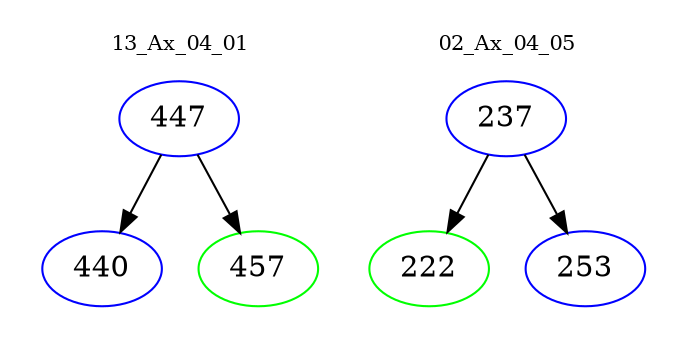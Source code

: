 digraph{
subgraph cluster_0 {
color = white
label = "13_Ax_04_01";
fontsize=10;
T0_447 [label="447", color="blue"]
T0_447 -> T0_440 [color="black"]
T0_440 [label="440", color="blue"]
T0_447 -> T0_457 [color="black"]
T0_457 [label="457", color="green"]
}
subgraph cluster_1 {
color = white
label = "02_Ax_04_05";
fontsize=10;
T1_237 [label="237", color="blue"]
T1_237 -> T1_222 [color="black"]
T1_222 [label="222", color="green"]
T1_237 -> T1_253 [color="black"]
T1_253 [label="253", color="blue"]
}
}
